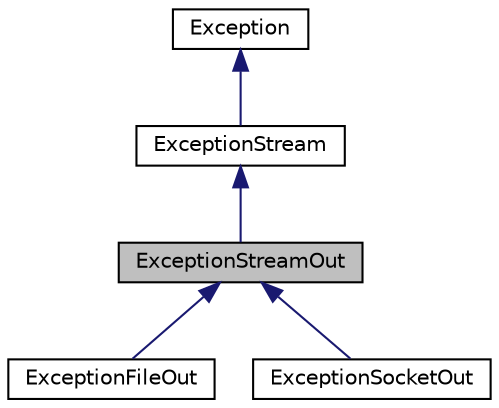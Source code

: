 digraph "ExceptionStreamOut"
{
  edge [fontname="Helvetica",fontsize="10",labelfontname="Helvetica",labelfontsize="10"];
  node [fontname="Helvetica",fontsize="10",shape=record];
  Node0 [label="ExceptionStreamOut",height=0.2,width=0.4,color="black", fillcolor="grey75", style="filled", fontcolor="black"];
  Node1 -> Node0 [dir="back",color="midnightblue",fontsize="10",style="solid",fontname="Helvetica"];
  Node1 [label="ExceptionStream",height=0.2,width=0.4,color="black", fillcolor="white", style="filled",URL="$classevo_1_1_exception_stream.html",tooltip="Base stream exception for all stream errors, see Exception. "];
  Node2 -> Node1 [dir="back",color="midnightblue",fontsize="10",style="solid",fontname="Helvetica"];
  Node2 [label="Exception",height=0.2,width=0.4,color="black", fillcolor="white", style="filled",URL="$classevo_1_1_exception.html",tooltip="Evo base exception class. "];
  Node0 -> Node3 [dir="back",color="midnightblue",fontsize="10",style="solid",fontname="Helvetica"];
  Node3 [label="ExceptionFileOut",height=0.2,width=0.4,color="black", fillcolor="white", style="filled",URL="$classevo_1_1_exception_file_out.html",tooltip="File output stream exception for file write errors, see Exception. "];
  Node0 -> Node4 [dir="back",color="midnightblue",fontsize="10",style="solid",fontname="Helvetica"];
  Node4 [label="ExceptionSocketOut",height=0.2,width=0.4,color="black", fillcolor="white", style="filled",URL="$classevo_1_1_exception_socket_out.html",tooltip="Socket output stream exception for socket write errors, see Exception. "];
}
